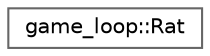 digraph "Graphical Class Hierarchy"
{
 // LATEX_PDF_SIZE
  bgcolor="transparent";
  edge [fontname=Helvetica,fontsize=10,labelfontname=Helvetica,labelfontsize=10];
  node [fontname=Helvetica,fontsize=10,shape=box,height=0.2,width=0.4];
  rankdir="LR";
  Node0 [id="Node000000",label="game_loop::Rat",height=0.2,width=0.4,color="grey40", fillcolor="white", style="filled",URL="$structgame__loop_1_1_rat.html",tooltip=" "];
}
